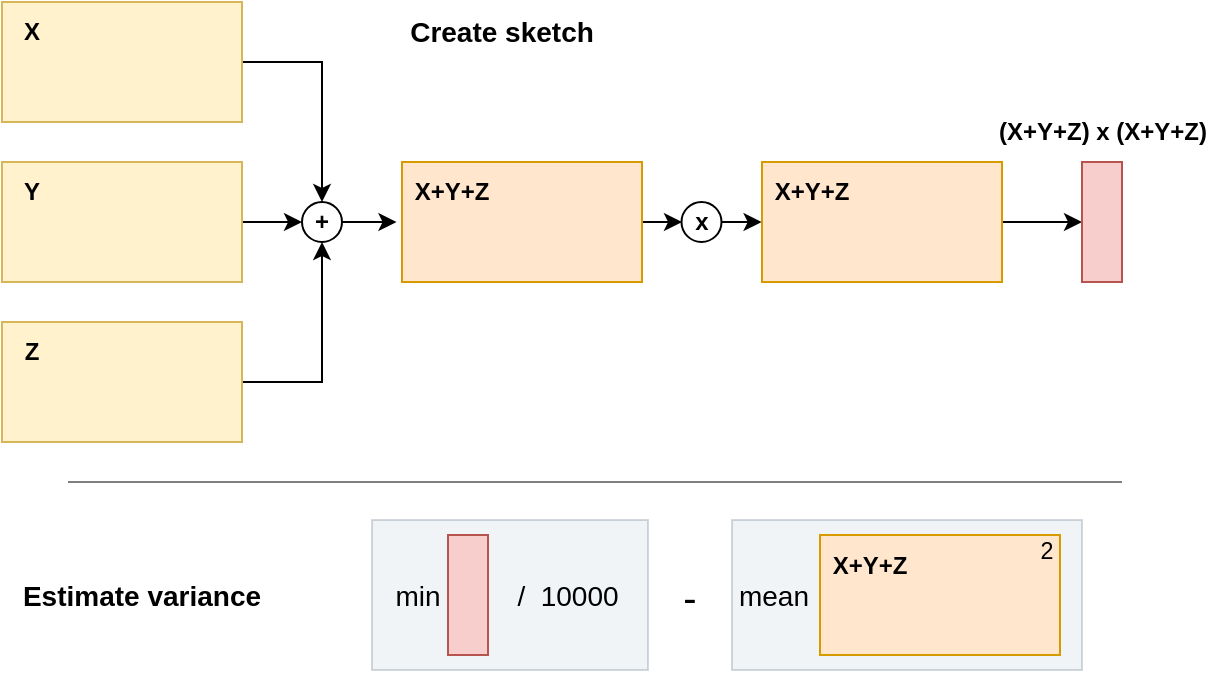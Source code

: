 <mxfile version="21.1.5" type="device">
  <diagram name="Page-1" id="f0uPbbfJWjeN17gMKR4H">
    <mxGraphModel dx="1500" dy="823" grid="1" gridSize="10" guides="1" tooltips="1" connect="1" arrows="1" fold="1" page="1" pageScale="1" pageWidth="1169" pageHeight="827" math="0" shadow="0">
      <root>
        <mxCell id="0" />
        <mxCell id="1" parent="0" />
        <mxCell id="0QtA4KZvvjiG6FlrUoK_-12" value="" style="rounded=0;whiteSpace=wrap;html=1;fillColor=#bac8d3;strokeColor=#23445d;opacity=20;" vertex="1" parent="1">
          <mxGeometry x="525" y="339" width="175" height="75" as="geometry" />
        </mxCell>
        <mxCell id="0QtA4KZvvjiG6FlrUoK_-11" value="" style="rounded=0;whiteSpace=wrap;html=1;fillColor=#bac8d3;strokeColor=#23445d;opacity=20;" vertex="1" parent="1">
          <mxGeometry x="345" y="339" width="138" height="75" as="geometry" />
        </mxCell>
        <mxCell id="VYU8mX6tBPfPcrQHVXHe-8" style="edgeStyle=orthogonalEdgeStyle;rounded=0;orthogonalLoop=1;jettySize=auto;html=1;exitX=1;exitY=0.5;exitDx=0;exitDy=0;" parent="1" source="VYU8mX6tBPfPcrQHVXHe-1" target="VYU8mX6tBPfPcrQHVXHe-9" edge="1">
          <mxGeometry relative="1" as="geometry">
            <mxPoint x="320" y="190" as="targetPoint" />
          </mxGeometry>
        </mxCell>
        <mxCell id="VYU8mX6tBPfPcrQHVXHe-1" value="" style="rounded=0;whiteSpace=wrap;html=1;fillColor=#fff2cc;strokeColor=#d6b656;" parent="1" vertex="1">
          <mxGeometry x="160" y="80" width="120" height="60" as="geometry" />
        </mxCell>
        <mxCell id="VYU8mX6tBPfPcrQHVXHe-7" style="edgeStyle=orthogonalEdgeStyle;rounded=0;orthogonalLoop=1;jettySize=auto;html=1;exitX=1;exitY=0.5;exitDx=0;exitDy=0;entryX=0;entryY=0.5;entryDx=0;entryDy=0;" parent="1" source="VYU8mX6tBPfPcrQHVXHe-2" target="VYU8mX6tBPfPcrQHVXHe-9" edge="1">
          <mxGeometry relative="1" as="geometry">
            <mxPoint x="320" y="190" as="targetPoint" />
          </mxGeometry>
        </mxCell>
        <mxCell id="VYU8mX6tBPfPcrQHVXHe-2" value="" style="rounded=0;whiteSpace=wrap;html=1;fillColor=#fff2cc;strokeColor=#d6b656;" parent="1" vertex="1">
          <mxGeometry x="160" y="160" width="120" height="60" as="geometry" />
        </mxCell>
        <mxCell id="VYU8mX6tBPfPcrQHVXHe-6" style="edgeStyle=orthogonalEdgeStyle;rounded=0;orthogonalLoop=1;jettySize=auto;html=1;exitX=1;exitY=0.5;exitDx=0;exitDy=0;entryX=0.5;entryY=1;entryDx=0;entryDy=0;" parent="1" source="VYU8mX6tBPfPcrQHVXHe-3" target="VYU8mX6tBPfPcrQHVXHe-9" edge="1">
          <mxGeometry relative="1" as="geometry">
            <mxPoint x="320" y="190" as="targetPoint" />
          </mxGeometry>
        </mxCell>
        <mxCell id="VYU8mX6tBPfPcrQHVXHe-3" value="" style="rounded=0;whiteSpace=wrap;html=1;fillColor=#fff2cc;strokeColor=#d6b656;" parent="1" vertex="1">
          <mxGeometry x="160" y="240" width="120" height="60" as="geometry" />
        </mxCell>
        <mxCell id="0QtA4KZvvjiG6FlrUoK_-5" style="edgeStyle=orthogonalEdgeStyle;rounded=0;orthogonalLoop=1;jettySize=auto;html=1;entryX=-0.009;entryY=0.515;entryDx=0;entryDy=0;entryPerimeter=0;" edge="1" parent="1" source="VYU8mX6tBPfPcrQHVXHe-4" target="VYU8mX6tBPfPcrQHVXHe-16">
          <mxGeometry relative="1" as="geometry" />
        </mxCell>
        <mxCell id="VYU8mX6tBPfPcrQHVXHe-4" value="" style="rounded=0;whiteSpace=wrap;html=1;fillColor=#ffe6cc;strokeColor=#d79b00;" parent="1" vertex="1">
          <mxGeometry x="360" y="160" width="120" height="60" as="geometry" />
        </mxCell>
        <mxCell id="VYU8mX6tBPfPcrQHVXHe-10" style="edgeStyle=orthogonalEdgeStyle;rounded=0;orthogonalLoop=1;jettySize=auto;html=1;exitX=1;exitY=0.5;exitDx=0;exitDy=0;entryX=-0.023;entryY=0.5;entryDx=0;entryDy=0;entryPerimeter=0;" parent="1" source="VYU8mX6tBPfPcrQHVXHe-9" target="VYU8mX6tBPfPcrQHVXHe-4" edge="1">
          <mxGeometry relative="1" as="geometry" />
        </mxCell>
        <mxCell id="VYU8mX6tBPfPcrQHVXHe-9" value="&lt;b&gt;+&lt;/b&gt;" style="ellipse;whiteSpace=wrap;html=1;" parent="1" vertex="1">
          <mxGeometry x="310" y="180" width="20" height="20" as="geometry" />
        </mxCell>
        <mxCell id="VYU8mX6tBPfPcrQHVXHe-11" value="&lt;b style=&quot;border-color: var(--border-color);&quot;&gt;X&lt;/b&gt;" style="text;html=1;strokeColor=none;fillColor=none;align=center;verticalAlign=middle;whiteSpace=wrap;rounded=0;" parent="1" vertex="1">
          <mxGeometry x="160" y="80" width="30" height="30" as="geometry" />
        </mxCell>
        <mxCell id="VYU8mX6tBPfPcrQHVXHe-12" value="&lt;b style=&quot;border-color: var(--border-color);&quot;&gt;Y&lt;/b&gt;" style="text;html=1;strokeColor=none;fillColor=none;align=center;verticalAlign=middle;whiteSpace=wrap;rounded=0;" parent="1" vertex="1">
          <mxGeometry x="160" y="160" width="30" height="30" as="geometry" />
        </mxCell>
        <mxCell id="VYU8mX6tBPfPcrQHVXHe-13" value="&lt;b style=&quot;border-color: var(--border-color);&quot;&gt;Z&lt;/b&gt;" style="text;html=1;strokeColor=none;fillColor=none;align=center;verticalAlign=middle;whiteSpace=wrap;rounded=0;" parent="1" vertex="1">
          <mxGeometry x="160" y="240" width="30" height="30" as="geometry" />
        </mxCell>
        <mxCell id="VYU8mX6tBPfPcrQHVXHe-14" value="&lt;b style=&quot;border-color: var(--border-color);&quot;&gt;X+Y+Z&lt;/b&gt;" style="text;html=1;strokeColor=none;fillColor=none;align=center;verticalAlign=middle;whiteSpace=wrap;rounded=0;" parent="1" vertex="1">
          <mxGeometry x="360" y="160" width="50" height="30" as="geometry" />
        </mxCell>
        <mxCell id="VYU8mX6tBPfPcrQHVXHe-21" style="edgeStyle=orthogonalEdgeStyle;rounded=0;orthogonalLoop=1;jettySize=auto;html=1;exitX=1;exitY=0.5;exitDx=0;exitDy=0;entryX=0;entryY=0.5;entryDx=0;entryDy=0;" parent="1" source="VYU8mX6tBPfPcrQHVXHe-15" target="VYU8mX6tBPfPcrQHVXHe-18" edge="1">
          <mxGeometry relative="1" as="geometry" />
        </mxCell>
        <mxCell id="VYU8mX6tBPfPcrQHVXHe-15" value="" style="rounded=0;whiteSpace=wrap;html=1;fillColor=#ffe6cc;strokeColor=#d79b00;" parent="1" vertex="1">
          <mxGeometry x="540" y="160" width="120" height="60" as="geometry" />
        </mxCell>
        <mxCell id="0QtA4KZvvjiG6FlrUoK_-4" style="edgeStyle=orthogonalEdgeStyle;rounded=0;orthogonalLoop=1;jettySize=auto;html=1;entryX=-0.004;entryY=1.029;entryDx=0;entryDy=0;entryPerimeter=0;" edge="1" parent="1" source="VYU8mX6tBPfPcrQHVXHe-16" target="VYU8mX6tBPfPcrQHVXHe-17">
          <mxGeometry relative="1" as="geometry" />
        </mxCell>
        <mxCell id="VYU8mX6tBPfPcrQHVXHe-16" value="&lt;b&gt;x&lt;/b&gt;" style="ellipse;whiteSpace=wrap;html=1;" parent="1" vertex="1">
          <mxGeometry x="499.75" y="180" width="20" height="20" as="geometry" />
        </mxCell>
        <mxCell id="VYU8mX6tBPfPcrQHVXHe-17" value="&lt;b style=&quot;border-color: var(--border-color);&quot;&gt;X+Y+Z&lt;/b&gt;" style="text;html=1;strokeColor=none;fillColor=none;align=center;verticalAlign=middle;whiteSpace=wrap;rounded=0;" parent="1" vertex="1">
          <mxGeometry x="540" y="160" width="50" height="30" as="geometry" />
        </mxCell>
        <mxCell id="VYU8mX6tBPfPcrQHVXHe-18" value="" style="rounded=0;whiteSpace=wrap;html=1;fillColor=#f8cecc;strokeColor=#b85450;" parent="1" vertex="1">
          <mxGeometry x="700" y="160" width="20" height="60" as="geometry" />
        </mxCell>
        <mxCell id="VYU8mX6tBPfPcrQHVXHe-23" value="" style="rounded=0;whiteSpace=wrap;html=1;fillColor=#f8cecc;strokeColor=#b85450;" parent="1" vertex="1">
          <mxGeometry x="383" y="346.5" width="20" height="60" as="geometry" />
        </mxCell>
        <mxCell id="VYU8mX6tBPfPcrQHVXHe-29" value="&lt;font style=&quot;font-size: 14px;&quot;&gt;min&lt;/font&gt;" style="text;html=1;strokeColor=none;fillColor=none;align=center;verticalAlign=middle;whiteSpace=wrap;rounded=0;" parent="1" vertex="1">
          <mxGeometry x="353" y="361.5" width="30" height="30" as="geometry" />
        </mxCell>
        <mxCell id="VYU8mX6tBPfPcrQHVXHe-32" value="&lt;font style=&quot;font-size: 14px;&quot;&gt;/&amp;nbsp; 10000&lt;br&gt;&lt;/font&gt;" style="text;html=1;strokeColor=none;fillColor=none;align=center;verticalAlign=middle;whiteSpace=wrap;rounded=0;" parent="1" vertex="1">
          <mxGeometry x="413" y="361.5" width="60" height="30" as="geometry" />
        </mxCell>
        <mxCell id="VYU8mX6tBPfPcrQHVXHe-33" value="" style="rounded=0;whiteSpace=wrap;html=1;fillColor=#ffe6cc;strokeColor=#d79b00;" parent="1" vertex="1">
          <mxGeometry x="569" y="346.5" width="120" height="60" as="geometry" />
        </mxCell>
        <mxCell id="VYU8mX6tBPfPcrQHVXHe-34" value="&lt;b style=&quot;border-color: var(--border-color);&quot;&gt;X+Y+Z&lt;/b&gt;" style="text;html=1;strokeColor=none;fillColor=none;align=center;verticalAlign=middle;whiteSpace=wrap;rounded=0;" parent="1" vertex="1">
          <mxGeometry x="569" y="346.5" width="50" height="30" as="geometry" />
        </mxCell>
        <mxCell id="VYU8mX6tBPfPcrQHVXHe-35" value="&lt;font style=&quot;font-size: 14px;&quot;&gt;&lt;sup&gt;2&lt;/sup&gt;&lt;/font&gt;" style="text;html=1;strokeColor=none;fillColor=none;align=center;verticalAlign=middle;whiteSpace=wrap;rounded=0;" parent="1" vertex="1">
          <mxGeometry x="676" y="346.5" width="13" height="20" as="geometry" />
        </mxCell>
        <mxCell id="VYU8mX6tBPfPcrQHVXHe-36" value="&lt;span style=&quot;border-color: var(--border-color);&quot;&gt;&lt;b&gt;(X+Y+Z) x (&lt;span style=&quot;border-color: var(--border-color);&quot;&gt;X+Y+Z&lt;/span&gt;)&lt;/b&gt;&lt;/span&gt;" style="text;html=1;strokeColor=none;fillColor=none;align=center;verticalAlign=middle;whiteSpace=wrap;rounded=0;" parent="1" vertex="1">
          <mxGeometry x="654.5" y="130" width="111" height="30" as="geometry" />
        </mxCell>
        <mxCell id="VYU8mX6tBPfPcrQHVXHe-38" value="&lt;font style=&quot;font-size: 14px;&quot;&gt;&lt;b&gt;Estimate variance&lt;/b&gt;&lt;/font&gt;" style="text;html=1;strokeColor=none;fillColor=none;align=center;verticalAlign=middle;whiteSpace=wrap;rounded=0;" parent="1" vertex="1">
          <mxGeometry x="160" y="361.5" width="140" height="30" as="geometry" />
        </mxCell>
        <mxCell id="0QtA4KZvvjiG6FlrUoK_-6" value="&lt;font style=&quot;font-size: 14px;&quot;&gt;&lt;b&gt;Create sketch&lt;br&gt;&lt;/b&gt;&lt;/font&gt;" style="text;html=1;strokeColor=none;fillColor=none;align=center;verticalAlign=middle;whiteSpace=wrap;rounded=0;" vertex="1" parent="1">
          <mxGeometry x="359.75" y="80" width="100.25" height="30" as="geometry" />
        </mxCell>
        <mxCell id="0QtA4KZvvjiG6FlrUoK_-9" value="&lt;font style=&quot;font-size: 20px;&quot;&gt;-&lt;/font&gt;" style="text;html=1;strokeColor=none;fillColor=none;align=center;verticalAlign=middle;whiteSpace=wrap;rounded=0;" vertex="1" parent="1">
          <mxGeometry x="483" y="339" width="42" height="75" as="geometry" />
        </mxCell>
        <mxCell id="0QtA4KZvvjiG6FlrUoK_-10" value="&lt;font style=&quot;font-size: 14px;&quot;&gt;mean&lt;/font&gt;" style="text;html=1;strokeColor=none;fillColor=none;align=center;verticalAlign=middle;whiteSpace=wrap;rounded=0;" vertex="1" parent="1">
          <mxGeometry x="529" y="361.5" width="34.25" height="30" as="geometry" />
        </mxCell>
        <mxCell id="0QtA4KZvvjiG6FlrUoK_-15" value="" style="endArrow=none;rounded=0;textOpacity=20;fontColor=none;labelBackgroundColor=none;noLabel=1;html=1;opacity=50;" edge="1" parent="1">
          <mxGeometry width="50" height="50" relative="1" as="geometry">
            <mxPoint x="193" y="320" as="sourcePoint" />
            <mxPoint x="720" y="320" as="targetPoint" />
          </mxGeometry>
        </mxCell>
      </root>
    </mxGraphModel>
  </diagram>
</mxfile>
